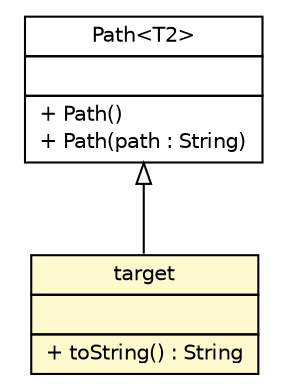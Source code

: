 #!/usr/local/bin/dot
#
# Class diagram 
# Generated by UMLGraph version R5_6 (http://www.umlgraph.org/)
#

digraph G {
	edge [fontname="Helvetica",fontsize=10,labelfontname="Helvetica",labelfontsize=10];
	node [fontname="Helvetica",fontsize=10,shape=plaintext];
	nodesep=0.25;
	ranksep=0.5;
	// sorcer.co.tuple.Path<T2>
	c526578 [label=<<table title="sorcer.co.tuple.Path" border="0" cellborder="1" cellspacing="0" cellpadding="2" port="p" href="../co/tuple/Path.html">
		<tr><td><table border="0" cellspacing="0" cellpadding="1">
<tr><td align="center" balign="center"> Path&lt;T2&gt; </td></tr>
		</table></td></tr>
		<tr><td><table border="0" cellspacing="0" cellpadding="1">
<tr><td align="left" balign="left">  </td></tr>
		</table></td></tr>
		<tr><td><table border="0" cellspacing="0" cellpadding="1">
<tr><td align="left" balign="left"> + Path() </td></tr>
<tr><td align="left" balign="left"> + Path(path : String) </td></tr>
		</table></td></tr>
		</table>>, URL="../co/tuple/Path.html", fontname="Helvetica", fontcolor="black", fontsize=10.0];
	// sorcer.eo.operator.target
	c526790 [label=<<table title="sorcer.eo.operator.target" border="0" cellborder="1" cellspacing="0" cellpadding="2" port="p" bgcolor="lemonChiffon" href="./operator.target.html">
		<tr><td><table border="0" cellspacing="0" cellpadding="1">
<tr><td align="center" balign="center"> target </td></tr>
		</table></td></tr>
		<tr><td><table border="0" cellspacing="0" cellpadding="1">
<tr><td align="left" balign="left">  </td></tr>
		</table></td></tr>
		<tr><td><table border="0" cellspacing="0" cellpadding="1">
<tr><td align="left" balign="left"> + toString() : String </td></tr>
		</table></td></tr>
		</table>>, URL="./operator.target.html", fontname="Helvetica", fontcolor="black", fontsize=10.0];
	//sorcer.eo.operator.target extends sorcer.co.tuple.Path
	c526578:p -> c526790:p [dir=back,arrowtail=empty];
}

